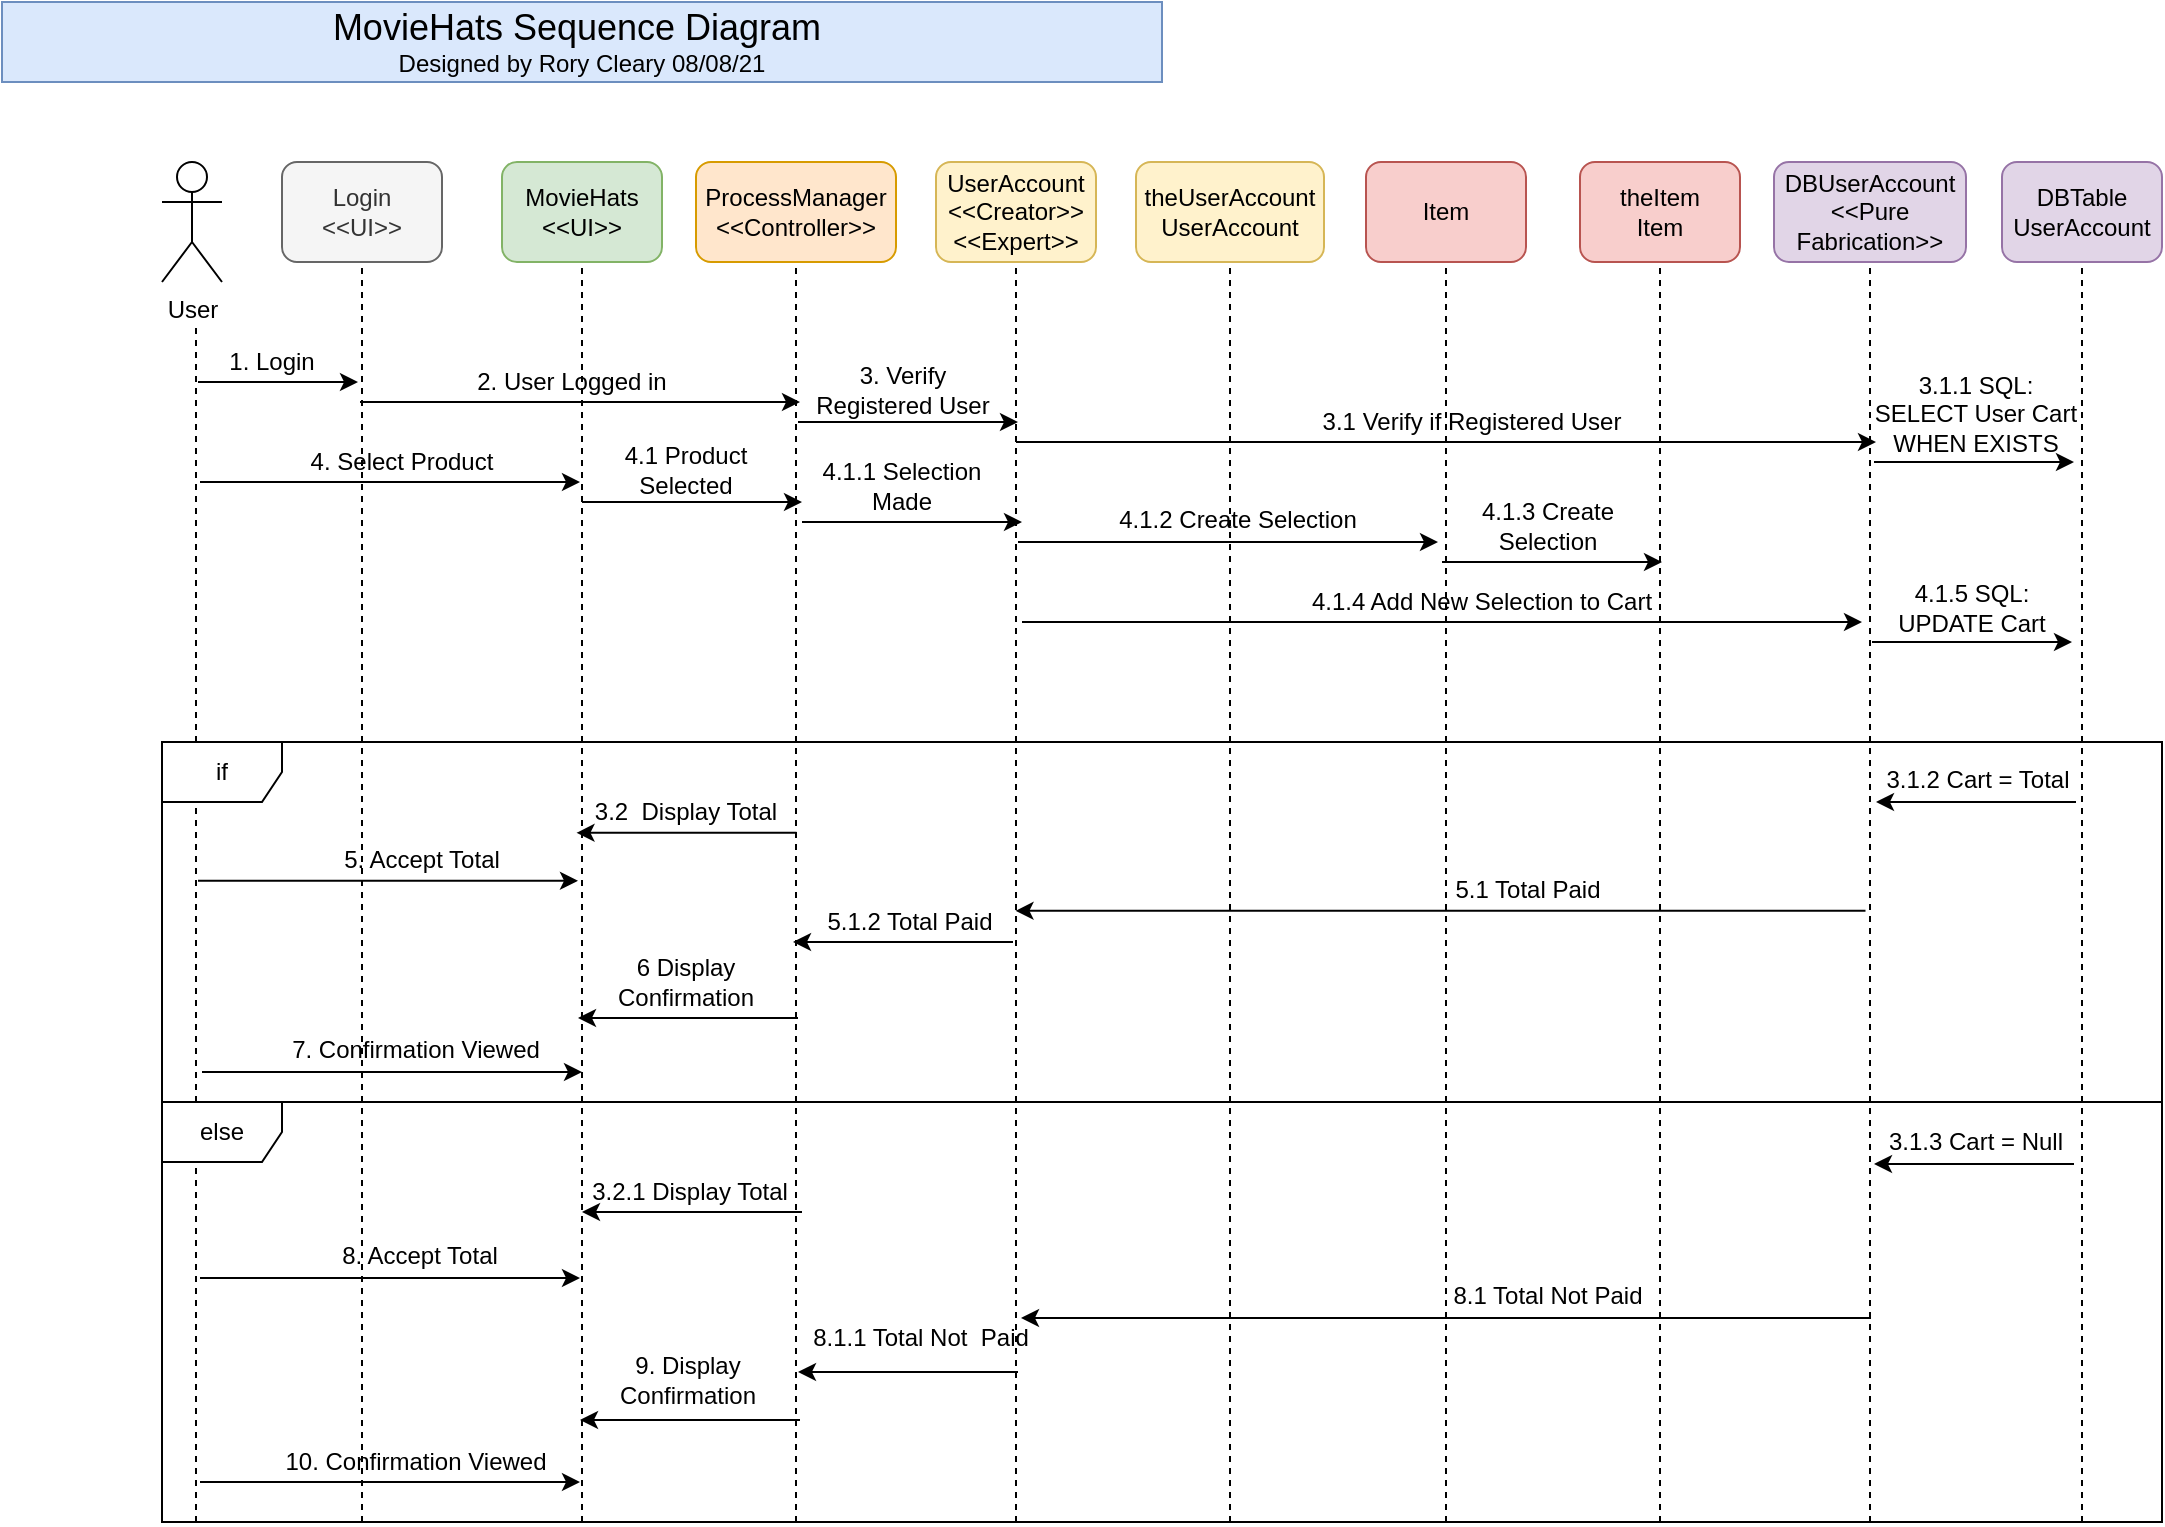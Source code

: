 <mxfile version="14.9.9" type="device"><diagram id="kgpKYQtTHZ0yAKxKKP6v" name="Page-1"><mxGraphModel dx="943" dy="518" grid="1" gridSize="10" guides="1" tooltips="1" connect="1" arrows="1" fold="1" page="1" pageScale="1" pageWidth="1100" pageHeight="850" math="0" shadow="0"><root><mxCell id="0"/><mxCell id="1" parent="0"/><mxCell id="-SJwAdQk3xfMIXvWeBMp-1" value="User" style="shape=umlActor;verticalLabelPosition=bottom;verticalAlign=top;html=1;outlineConnect=0;" parent="1" vertex="1"><mxGeometry x="80" y="80" width="30" height="60" as="geometry"/></mxCell><mxCell id="-SJwAdQk3xfMIXvWeBMp-3" value="" style="endArrow=none;dashed=1;html=1;" parent="1" edge="1"><mxGeometry width="50" height="50" relative="1" as="geometry"><mxPoint x="97" y="760" as="sourcePoint"/><mxPoint x="97" y="160" as="targetPoint"/></mxGeometry></mxCell><mxCell id="-SJwAdQk3xfMIXvWeBMp-4" value="Login&lt;br&gt;&amp;lt;&amp;lt;UI&amp;gt;&amp;gt;" style="rounded=1;whiteSpace=wrap;html=1;fillColor=#f5f5f5;strokeColor=#666666;fontColor=#333333;" parent="1" vertex="1"><mxGeometry x="140" y="80" width="80" height="50" as="geometry"/></mxCell><mxCell id="-SJwAdQk3xfMIXvWeBMp-5" value="MovieHats&lt;br&gt;&amp;lt;&amp;lt;UI&amp;gt;&amp;gt;" style="rounded=1;whiteSpace=wrap;html=1;fillColor=#d5e8d4;strokeColor=#82b366;" parent="1" vertex="1"><mxGeometry x="250" y="80" width="80" height="50" as="geometry"/></mxCell><mxCell id="-SJwAdQk3xfMIXvWeBMp-6" value="ProcessManager&lt;br&gt;&amp;lt;&amp;lt;Controller&amp;gt;&amp;gt;" style="rounded=1;whiteSpace=wrap;html=1;fillColor=#ffe6cc;strokeColor=#d79b00;" parent="1" vertex="1"><mxGeometry x="347" y="80" width="100" height="50" as="geometry"/></mxCell><mxCell id="-SJwAdQk3xfMIXvWeBMp-7" value="UserAccount&lt;br&gt;&amp;lt;&amp;lt;Creator&amp;gt;&amp;gt;&lt;br&gt;&amp;lt;&amp;lt;Expert&amp;gt;&amp;gt;" style="rounded=1;whiteSpace=wrap;html=1;fillColor=#fff2cc;strokeColor=#d6b656;" parent="1" vertex="1"><mxGeometry x="467" y="80" width="80" height="50" as="geometry"/></mxCell><mxCell id="-SJwAdQk3xfMIXvWeBMp-8" value="theUserAccount&lt;br&gt;UserAccount" style="rounded=1;whiteSpace=wrap;html=1;fillColor=#fff2cc;strokeColor=#d6b656;" parent="1" vertex="1"><mxGeometry x="567" y="80" width="94" height="50" as="geometry"/></mxCell><mxCell id="-SJwAdQk3xfMIXvWeBMp-9" value="Item" style="rounded=1;whiteSpace=wrap;html=1;fillColor=#f8cecc;strokeColor=#b85450;" parent="1" vertex="1"><mxGeometry x="682" y="80" width="80" height="50" as="geometry"/></mxCell><mxCell id="-SJwAdQk3xfMIXvWeBMp-10" value="theItem&lt;br&gt;Item" style="rounded=1;whiteSpace=wrap;html=1;fillColor=#f8cecc;strokeColor=#b85450;" parent="1" vertex="1"><mxGeometry x="789" y="80" width="80" height="50" as="geometry"/></mxCell><mxCell id="-SJwAdQk3xfMIXvWeBMp-11" value="DBUserAccount&lt;br&gt;&amp;lt;&amp;lt;Pure Fabrication&amp;gt;&amp;gt;" style="rounded=1;whiteSpace=wrap;html=1;fillColor=#e1d5e7;strokeColor=#9673a6;" parent="1" vertex="1"><mxGeometry x="886" y="80" width="96" height="50" as="geometry"/></mxCell><mxCell id="-SJwAdQk3xfMIXvWeBMp-12" value="DBTable&lt;br&gt;UserAccount" style="rounded=1;whiteSpace=wrap;html=1;fillColor=#e1d5e7;strokeColor=#9673a6;" parent="1" vertex="1"><mxGeometry x="1000" y="80" width="80" height="50" as="geometry"/></mxCell><mxCell id="-SJwAdQk3xfMIXvWeBMp-13" value="" style="endArrow=none;dashed=1;html=1;entryX=0.5;entryY=1;entryDx=0;entryDy=0;" parent="1" target="-SJwAdQk3xfMIXvWeBMp-5" edge="1"><mxGeometry width="50" height="50" relative="1" as="geometry"><mxPoint x="290" y="760" as="sourcePoint"/><mxPoint x="289.41" y="160" as="targetPoint"/></mxGeometry></mxCell><mxCell id="-SJwAdQk3xfMIXvWeBMp-14" value="" style="endArrow=none;dashed=1;html=1;entryX=0.5;entryY=1;entryDx=0;entryDy=0;" parent="1" target="-SJwAdQk3xfMIXvWeBMp-6" edge="1"><mxGeometry width="50" height="50" relative="1" as="geometry"><mxPoint x="397" y="760" as="sourcePoint"/><mxPoint x="396.41" y="160" as="targetPoint"/></mxGeometry></mxCell><mxCell id="-SJwAdQk3xfMIXvWeBMp-15" value="" style="endArrow=none;dashed=1;html=1;entryX=0.5;entryY=1;entryDx=0;entryDy=0;" parent="1" target="-SJwAdQk3xfMIXvWeBMp-7" edge="1"><mxGeometry width="50" height="50" relative="1" as="geometry"><mxPoint x="507" y="760" as="sourcePoint"/><mxPoint x="506.41" y="160" as="targetPoint"/></mxGeometry></mxCell><mxCell id="-SJwAdQk3xfMIXvWeBMp-16" value="" style="endArrow=none;dashed=1;html=1;entryX=0.5;entryY=1;entryDx=0;entryDy=0;" parent="1" target="-SJwAdQk3xfMIXvWeBMp-8" edge="1"><mxGeometry width="50" height="50" relative="1" as="geometry"><mxPoint x="614" y="760" as="sourcePoint"/><mxPoint x="613.41" y="160" as="targetPoint"/></mxGeometry></mxCell><mxCell id="-SJwAdQk3xfMIXvWeBMp-17" value="" style="endArrow=none;dashed=1;html=1;entryX=0.5;entryY=1;entryDx=0;entryDy=0;" parent="1" target="-SJwAdQk3xfMIXvWeBMp-9" edge="1"><mxGeometry width="50" height="50" relative="1" as="geometry"><mxPoint x="722" y="760" as="sourcePoint"/><mxPoint x="721.41" y="160" as="targetPoint"/></mxGeometry></mxCell><mxCell id="-SJwAdQk3xfMIXvWeBMp-18" value="" style="endArrow=none;dashed=1;html=1;entryX=0.5;entryY=1;entryDx=0;entryDy=0;" parent="1" target="-SJwAdQk3xfMIXvWeBMp-10" edge="1"><mxGeometry width="50" height="50" relative="1" as="geometry"><mxPoint x="829" y="760" as="sourcePoint"/><mxPoint x="828.41" y="160" as="targetPoint"/></mxGeometry></mxCell><mxCell id="-SJwAdQk3xfMIXvWeBMp-19" value="" style="endArrow=none;dashed=1;html=1;entryX=0.5;entryY=1;entryDx=0;entryDy=0;" parent="1" target="-SJwAdQk3xfMIXvWeBMp-11" edge="1"><mxGeometry width="50" height="50" relative="1" as="geometry"><mxPoint x="934" y="760" as="sourcePoint"/><mxPoint x="933.41" y="160" as="targetPoint"/></mxGeometry></mxCell><mxCell id="-SJwAdQk3xfMIXvWeBMp-20" value="" style="endArrow=none;dashed=1;html=1;entryX=0.5;entryY=1;entryDx=0;entryDy=0;" parent="1" target="-SJwAdQk3xfMIXvWeBMp-12" edge="1"><mxGeometry width="50" height="50" relative="1" as="geometry"><mxPoint x="1040" y="760" as="sourcePoint"/><mxPoint x="1039.41" y="160" as="targetPoint"/></mxGeometry></mxCell><mxCell id="-SJwAdQk3xfMIXvWeBMp-21" value="" style="endArrow=none;dashed=1;html=1;entryX=0.5;entryY=1;entryDx=0;entryDy=0;" parent="1" target="-SJwAdQk3xfMIXvWeBMp-4" edge="1"><mxGeometry width="50" height="50" relative="1" as="geometry"><mxPoint x="180" y="760" as="sourcePoint"/><mxPoint x="179.41" y="160" as="targetPoint"/></mxGeometry></mxCell><mxCell id="-SJwAdQk3xfMIXvWeBMp-22" value="" style="endArrow=classic;html=1;" parent="1" edge="1"><mxGeometry width="50" height="50" relative="1" as="geometry"><mxPoint x="98" y="190" as="sourcePoint"/><mxPoint x="178" y="190" as="targetPoint"/></mxGeometry></mxCell><mxCell id="-SJwAdQk3xfMIXvWeBMp-23" value="1. Login" style="text;html=1;strokeColor=none;fillColor=none;align=center;verticalAlign=middle;whiteSpace=wrap;rounded=0;" parent="1" vertex="1"><mxGeometry x="110" y="170" width="50" height="20" as="geometry"/></mxCell><mxCell id="-SJwAdQk3xfMIXvWeBMp-24" value="" style="endArrow=classic;html=1;" parent="1" edge="1"><mxGeometry width="50" height="50" relative="1" as="geometry"><mxPoint x="179" y="200" as="sourcePoint"/><mxPoint x="399" y="200" as="targetPoint"/></mxGeometry></mxCell><mxCell id="-SJwAdQk3xfMIXvWeBMp-25" value="2. User Logged in" style="text;html=1;strokeColor=none;fillColor=none;align=center;verticalAlign=middle;whiteSpace=wrap;rounded=0;" parent="1" vertex="1"><mxGeometry x="230" y="180" width="110" height="20" as="geometry"/></mxCell><mxCell id="-SJwAdQk3xfMIXvWeBMp-26" value="&lt;font style=&quot;font-size: 18px&quot;&gt;MovieHats Sequence Diagram&amp;nbsp;&lt;/font&gt;&lt;br&gt;Designed by Rory Cleary 08/08/21" style="rounded=0;whiteSpace=wrap;html=1;fillColor=#dae8fc;strokeColor=#6c8ebf;" parent="1" vertex="1"><mxGeometry width="580" height="40" as="geometry"/></mxCell><mxCell id="-SJwAdQk3xfMIXvWeBMp-27" value="" style="endArrow=classic;html=1;" parent="1" edge="1"><mxGeometry width="50" height="50" relative="1" as="geometry"><mxPoint x="398" y="210" as="sourcePoint"/><mxPoint x="508" y="210" as="targetPoint"/></mxGeometry></mxCell><mxCell id="-SJwAdQk3xfMIXvWeBMp-28" value="3. Verify Registered User" style="text;html=1;strokeColor=none;fillColor=none;align=center;verticalAlign=middle;whiteSpace=wrap;rounded=0;" parent="1" vertex="1"><mxGeometry x="399" y="179" width="103" height="30" as="geometry"/></mxCell><mxCell id="-SJwAdQk3xfMIXvWeBMp-29" value="" style="endArrow=classic;html=1;" parent="1" edge="1"><mxGeometry width="50" height="50" relative="1" as="geometry"><mxPoint x="507" y="220" as="sourcePoint"/><mxPoint x="937" y="220" as="targetPoint"/></mxGeometry></mxCell><mxCell id="-SJwAdQk3xfMIXvWeBMp-30" value="3.1 Verify if Registered User" style="text;html=1;strokeColor=none;fillColor=none;align=center;verticalAlign=middle;whiteSpace=wrap;rounded=0;" parent="1" vertex="1"><mxGeometry x="635" y="200" width="200" height="20" as="geometry"/></mxCell><mxCell id="-SJwAdQk3xfMIXvWeBMp-31" value="" style="endArrow=classic;html=1;" parent="1" edge="1"><mxGeometry width="50" height="50" relative="1" as="geometry"><mxPoint x="936" y="230" as="sourcePoint"/><mxPoint x="1036" y="230" as="targetPoint"/></mxGeometry></mxCell><mxCell id="-SJwAdQk3xfMIXvWeBMp-32" value="3.1.1 SQL:&lt;br&gt;SELECT User Cart WHEN EXISTS" style="text;html=1;strokeColor=none;fillColor=none;align=center;verticalAlign=middle;whiteSpace=wrap;rounded=0;" parent="1" vertex="1"><mxGeometry x="922" y="186" width="130" height="40" as="geometry"/></mxCell><mxCell id="-SJwAdQk3xfMIXvWeBMp-33" value="" style="endArrow=classic;html=1;" parent="1" edge="1"><mxGeometry width="50" height="50" relative="1" as="geometry"><mxPoint x="99" y="240" as="sourcePoint"/><mxPoint x="289" y="240" as="targetPoint"/></mxGeometry></mxCell><mxCell id="-SJwAdQk3xfMIXvWeBMp-34" value="4. Select Product" style="text;html=1;strokeColor=none;fillColor=none;align=center;verticalAlign=middle;whiteSpace=wrap;rounded=0;" parent="1" vertex="1"><mxGeometry x="140" y="220" width="120" height="20" as="geometry"/></mxCell><mxCell id="-SJwAdQk3xfMIXvWeBMp-35" value="" style="endArrow=classic;html=1;" parent="1" edge="1"><mxGeometry width="50" height="50" relative="1" as="geometry"><mxPoint x="290" y="250" as="sourcePoint"/><mxPoint x="400" y="250" as="targetPoint"/></mxGeometry></mxCell><mxCell id="-SJwAdQk3xfMIXvWeBMp-36" value="4.1 Product Selected" style="text;html=1;strokeColor=none;fillColor=none;align=center;verticalAlign=middle;whiteSpace=wrap;rounded=0;" parent="1" vertex="1"><mxGeometry x="292" y="224" width="100" height="20" as="geometry"/></mxCell><mxCell id="-SJwAdQk3xfMIXvWeBMp-37" value="" style="endArrow=classic;html=1;" parent="1" edge="1"><mxGeometry width="50" height="50" relative="1" as="geometry"><mxPoint x="400" y="260" as="sourcePoint"/><mxPoint x="510" y="260" as="targetPoint"/></mxGeometry></mxCell><mxCell id="-SJwAdQk3xfMIXvWeBMp-38" value="4.1.1 Selection Made" style="text;html=1;strokeColor=none;fillColor=none;align=center;verticalAlign=middle;whiteSpace=wrap;rounded=0;" parent="1" vertex="1"><mxGeometry x="400" y="227" width="100" height="30" as="geometry"/></mxCell><mxCell id="-SJwAdQk3xfMIXvWeBMp-39" value="" style="endArrow=classic;html=1;" parent="1" edge="1"><mxGeometry width="50" height="50" relative="1" as="geometry"><mxPoint x="508" y="270" as="sourcePoint"/><mxPoint x="718" y="270" as="targetPoint"/></mxGeometry></mxCell><mxCell id="-SJwAdQk3xfMIXvWeBMp-40" value="4.1.2 Create Selection" style="text;html=1;strokeColor=none;fillColor=none;align=center;verticalAlign=middle;whiteSpace=wrap;rounded=0;" parent="1" vertex="1"><mxGeometry x="528" y="249" width="180" height="20" as="geometry"/></mxCell><mxCell id="-SJwAdQk3xfMIXvWeBMp-41" value="" style="endArrow=classic;html=1;" parent="1" edge="1"><mxGeometry width="50" height="50" relative="1" as="geometry"><mxPoint x="720" y="280" as="sourcePoint"/><mxPoint x="830" y="280" as="targetPoint"/></mxGeometry></mxCell><mxCell id="-SJwAdQk3xfMIXvWeBMp-42" value="4.1.3 Create Selection" style="text;html=1;strokeColor=none;fillColor=none;align=center;verticalAlign=middle;whiteSpace=wrap;rounded=0;" parent="1" vertex="1"><mxGeometry x="723" y="244.5" width="100" height="35" as="geometry"/></mxCell><mxCell id="-SJwAdQk3xfMIXvWeBMp-43" value="" style="endArrow=classic;html=1;" parent="1" edge="1"><mxGeometry width="50" height="50" relative="1" as="geometry"><mxPoint x="510" y="310" as="sourcePoint"/><mxPoint x="930" y="310" as="targetPoint"/></mxGeometry></mxCell><mxCell id="-SJwAdQk3xfMIXvWeBMp-44" value="4.1.4 Add New Selection to Cart" style="text;html=1;strokeColor=none;fillColor=none;align=center;verticalAlign=middle;whiteSpace=wrap;rounded=0;" parent="1" vertex="1"><mxGeometry x="590" y="290" width="300" height="20" as="geometry"/></mxCell><mxCell id="-SJwAdQk3xfMIXvWeBMp-45" value="" style="endArrow=classic;html=1;" parent="1" edge="1"><mxGeometry width="50" height="50" relative="1" as="geometry"><mxPoint x="935" y="320" as="sourcePoint"/><mxPoint x="1035" y="320" as="targetPoint"/></mxGeometry></mxCell><mxCell id="-SJwAdQk3xfMIXvWeBMp-46" value="4.1.5 SQL: UPDATE Cart" style="text;html=1;strokeColor=none;fillColor=none;align=center;verticalAlign=middle;whiteSpace=wrap;rounded=0;" parent="1" vertex="1"><mxGeometry x="940" y="282.5" width="90" height="40.5" as="geometry"/></mxCell><mxCell id="-SJwAdQk3xfMIXvWeBMp-55" value="if" style="shape=umlFrame;whiteSpace=wrap;html=1;" parent="1" vertex="1"><mxGeometry x="80" y="370" width="1000" height="180" as="geometry"/></mxCell><mxCell id="-SJwAdQk3xfMIXvWeBMp-58" value="" style="endArrow=classic;html=1;" parent="1" edge="1"><mxGeometry width="50" height="50" relative="1" as="geometry"><mxPoint x="1037" y="400" as="sourcePoint"/><mxPoint x="937" y="400" as="targetPoint"/></mxGeometry></mxCell><mxCell id="-SJwAdQk3xfMIXvWeBMp-59" value="3.1.2 Cart = Total" style="text;html=1;strokeColor=none;fillColor=none;align=center;verticalAlign=middle;whiteSpace=wrap;rounded=0;" parent="1" vertex="1"><mxGeometry x="938" y="379" width="100" height="20" as="geometry"/></mxCell><mxCell id="-SJwAdQk3xfMIXvWeBMp-60" value="" style="endArrow=classic;html=1;" parent="1" edge="1"><mxGeometry width="50" height="50" relative="1" as="geometry"><mxPoint x="931.75" y="454.41" as="sourcePoint"/><mxPoint x="506.75" y="454.41" as="targetPoint"/></mxGeometry></mxCell><mxCell id="-SJwAdQk3xfMIXvWeBMp-61" value="5.1 Total Paid" style="text;html=1;strokeColor=none;fillColor=none;align=center;verticalAlign=middle;whiteSpace=wrap;rounded=0;" parent="1" vertex="1"><mxGeometry x="718" y="434" width="90" height="20" as="geometry"/></mxCell><mxCell id="-SJwAdQk3xfMIXvWeBMp-63" value="" style="endArrow=classic;html=1;" parent="1" edge="1"><mxGeometry width="50" height="50" relative="1" as="geometry"><mxPoint x="505.5" y="470" as="sourcePoint"/><mxPoint x="395.5" y="470" as="targetPoint"/></mxGeometry></mxCell><mxCell id="-SJwAdQk3xfMIXvWeBMp-64" value="5.1.2 Total Paid" style="text;html=1;strokeColor=none;fillColor=none;align=center;verticalAlign=middle;whiteSpace=wrap;rounded=0;" parent="1" vertex="1"><mxGeometry x="404.25" y="450" width="100" height="20" as="geometry"/></mxCell><mxCell id="-SJwAdQk3xfMIXvWeBMp-65" value="" style="endArrow=classic;html=1;" parent="1" edge="1"><mxGeometry width="50" height="50" relative="1" as="geometry"><mxPoint x="397.25" y="415.41" as="sourcePoint"/><mxPoint x="287.25" y="415.41" as="targetPoint"/></mxGeometry></mxCell><mxCell id="-SJwAdQk3xfMIXvWeBMp-66" value="6 Display Confirmation" style="text;html=1;strokeColor=none;fillColor=none;align=center;verticalAlign=middle;whiteSpace=wrap;rounded=0;" parent="1" vertex="1"><mxGeometry x="292" y="480" width="100" height="20" as="geometry"/></mxCell><mxCell id="-SJwAdQk3xfMIXvWeBMp-70" value="" style="endArrow=classic;html=1;" parent="1" edge="1"><mxGeometry width="50" height="50" relative="1" as="geometry"><mxPoint x="1036" y="581" as="sourcePoint"/><mxPoint x="936" y="581" as="targetPoint"/></mxGeometry></mxCell><mxCell id="-SJwAdQk3xfMIXvWeBMp-71" value="3.1.3 Cart = Null" style="text;html=1;strokeColor=none;fillColor=none;align=center;verticalAlign=middle;whiteSpace=wrap;rounded=0;" parent="1" vertex="1"><mxGeometry x="942" y="560" width="90" height="20" as="geometry"/></mxCell><mxCell id="-SJwAdQk3xfMIXvWeBMp-72" value="" style="endArrow=classic;html=1;" parent="1" edge="1"><mxGeometry width="50" height="50" relative="1" as="geometry"><mxPoint x="934.5" y="658" as="sourcePoint"/><mxPoint x="509.5" y="658" as="targetPoint"/></mxGeometry></mxCell><mxCell id="-SJwAdQk3xfMIXvWeBMp-73" value="8.1 Total Not Paid" style="text;html=1;strokeColor=none;fillColor=none;align=center;verticalAlign=middle;whiteSpace=wrap;rounded=0;" parent="1" vertex="1"><mxGeometry x="722" y="637" width="101.5" height="20" as="geometry"/></mxCell><mxCell id="-SJwAdQk3xfMIXvWeBMp-74" value="8.1.1 Total Not&amp;nbsp; Paid" style="text;html=1;strokeColor=none;fillColor=none;align=center;verticalAlign=middle;whiteSpace=wrap;rounded=0;" parent="1" vertex="1"><mxGeometry x="404.25" y="658" width="110.5" height="20" as="geometry"/></mxCell><mxCell id="-SJwAdQk3xfMIXvWeBMp-75" value="" style="endArrow=classic;html=1;" parent="1" edge="1"><mxGeometry width="50" height="50" relative="1" as="geometry"><mxPoint x="508" y="685" as="sourcePoint"/><mxPoint x="398" y="685" as="targetPoint"/></mxGeometry></mxCell><mxCell id="-SJwAdQk3xfMIXvWeBMp-76" value="" style="endArrow=classic;html=1;" parent="1" edge="1"><mxGeometry width="50" height="50" relative="1" as="geometry"><mxPoint x="98" y="439.41" as="sourcePoint"/><mxPoint x="288" y="439.41" as="targetPoint"/></mxGeometry></mxCell><mxCell id="-SJwAdQk3xfMIXvWeBMp-77" value="5. Accept Total" style="text;html=1;strokeColor=none;fillColor=none;align=center;verticalAlign=middle;whiteSpace=wrap;rounded=0;" parent="1" vertex="1"><mxGeometry x="140" y="419" width="140" height="20" as="geometry"/></mxCell><mxCell id="-SJwAdQk3xfMIXvWeBMp-78" value="3.2.1 Display Total" style="text;html=1;strokeColor=none;fillColor=none;align=center;verticalAlign=middle;whiteSpace=wrap;rounded=0;" parent="1" vertex="1"><mxGeometry x="293" y="585" width="102" height="20" as="geometry"/></mxCell><mxCell id="-SJwAdQk3xfMIXvWeBMp-80" value="" style="endArrow=classic;html=1;" parent="1" edge="1"><mxGeometry width="50" height="50" relative="1" as="geometry"><mxPoint x="99.0" y="638" as="sourcePoint"/><mxPoint x="289.0" y="638" as="targetPoint"/></mxGeometry></mxCell><mxCell id="-SJwAdQk3xfMIXvWeBMp-81" value="8. Accept Total" style="text;html=1;strokeColor=none;fillColor=none;align=center;verticalAlign=middle;whiteSpace=wrap;rounded=0;" parent="1" vertex="1"><mxGeometry x="139" y="617" width="140" height="20" as="geometry"/></mxCell><mxCell id="-SJwAdQk3xfMIXvWeBMp-82" value="9. Display Confirmation" style="text;html=1;strokeColor=none;fillColor=none;align=center;verticalAlign=middle;whiteSpace=wrap;rounded=0;" parent="1" vertex="1"><mxGeometry x="293" y="679" width="100" height="20" as="geometry"/></mxCell><mxCell id="-SJwAdQk3xfMIXvWeBMp-83" value="" style="endArrow=classic;html=1;" parent="1" edge="1"><mxGeometry width="50" height="50" relative="1" as="geometry"><mxPoint x="399" y="709" as="sourcePoint"/><mxPoint x="289" y="709" as="targetPoint"/></mxGeometry></mxCell><mxCell id="-SJwAdQk3xfMIXvWeBMp-85" value="else" style="shape=umlFrame;whiteSpace=wrap;html=1;" parent="1" vertex="1"><mxGeometry x="80" y="550" width="1000" height="210" as="geometry"/></mxCell><mxCell id="-SJwAdQk3xfMIXvWeBMp-87" value="3.2&amp;nbsp; Display Total" style="text;html=1;strokeColor=none;fillColor=none;align=center;verticalAlign=middle;whiteSpace=wrap;rounded=0;" parent="1" vertex="1"><mxGeometry x="292" y="395" width="100" height="20" as="geometry"/></mxCell><mxCell id="-SJwAdQk3xfMIXvWeBMp-92" value="" style="endArrow=classic;html=1;" parent="1" edge="1"><mxGeometry width="50" height="50" relative="1" as="geometry"><mxPoint x="398" y="508" as="sourcePoint"/><mxPoint x="288" y="508" as="targetPoint"/></mxGeometry></mxCell><mxCell id="-SJwAdQk3xfMIXvWeBMp-93" value="" style="endArrow=classic;html=1;" parent="1" edge="1"><mxGeometry width="50" height="50" relative="1" as="geometry"><mxPoint x="400" y="605" as="sourcePoint"/><mxPoint x="290" y="605" as="targetPoint"/></mxGeometry></mxCell><mxCell id="-SJwAdQk3xfMIXvWeBMp-94" value="7. Confirmation Viewed" style="text;html=1;strokeColor=none;fillColor=none;align=center;verticalAlign=middle;whiteSpace=wrap;rounded=0;" parent="1" vertex="1"><mxGeometry x="137" y="514" width="140" height="20" as="geometry"/></mxCell><mxCell id="-SJwAdQk3xfMIXvWeBMp-95" value="" style="endArrow=classic;html=1;" parent="1" edge="1"><mxGeometry width="50" height="50" relative="1" as="geometry"><mxPoint x="100.0" y="535.0" as="sourcePoint"/><mxPoint x="290.0" y="535.0" as="targetPoint"/></mxGeometry></mxCell><mxCell id="-SJwAdQk3xfMIXvWeBMp-98" value="10. Confirmation Viewed" style="text;html=1;strokeColor=none;fillColor=none;align=center;verticalAlign=middle;whiteSpace=wrap;rounded=0;" parent="1" vertex="1"><mxGeometry x="137" y="720" width="140" height="20" as="geometry"/></mxCell><mxCell id="-SJwAdQk3xfMIXvWeBMp-99" value="" style="endArrow=classic;html=1;" parent="1" edge="1"><mxGeometry width="50" height="50" relative="1" as="geometry"><mxPoint x="99.0" y="740" as="sourcePoint"/><mxPoint x="289.0" y="740" as="targetPoint"/></mxGeometry></mxCell></root></mxGraphModel></diagram></mxfile>